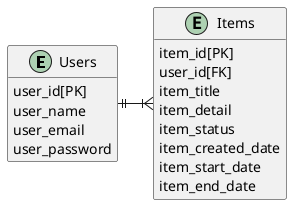 @startuml COFFEE 

  entity Users{
    user_id[PK]
    user_name
    user_email
    user_password
  }

  entity Items{
    item_id[PK]
    user_id[FK]
    ' category_id[FK]
    item_title
    item_detail
    item_status
    item_created_date
    item_start_date
    item_end_date
  }

  ' entity Category{
  '   category_id[PK]
  '   category_name
  ' }

  ' entity UserCategory {
  '   userCategory_id[PK]
  '   user_id[FK]
  '   category_id[FK]
  ' }

  hide empty methods

  ' Items}|--||UserCategory
  Items}|-l-||Users
  ' Users ||--|{ UserCategory
  ' UserCategory }|--|| Category

@enduml